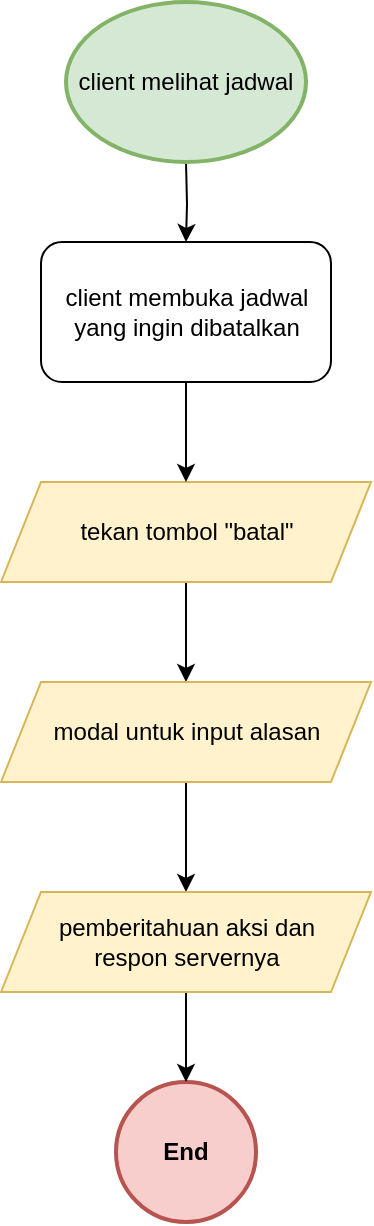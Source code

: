 <mxfile version="20.8.22" type="github">
  <diagram name="Page-1" id="C63a_Bhu5eEhYhmPnG0q">
    <mxGraphModel dx="1272" dy="864" grid="1" gridSize="10" guides="1" tooltips="1" connect="1" arrows="1" fold="1" page="1" pageScale="1" pageWidth="850" pageHeight="1100" math="0" shadow="0">
      <root>
        <mxCell id="0" />
        <mxCell id="1" parent="0" />
        <mxCell id="2c9n9-5uNI2oTbSOHDFP-1" value="End" style="ellipse;whiteSpace=wrap;html=1;aspect=fixed;fillColor=#f8cecc;strokeColor=#b85450;fontStyle=1;strokeWidth=2;" vertex="1" parent="1">
          <mxGeometry x="115" y="620" width="70" height="70" as="geometry" />
        </mxCell>
        <mxCell id="2c9n9-5uNI2oTbSOHDFP-2" value="" style="edgeStyle=orthogonalEdgeStyle;rounded=0;orthogonalLoop=1;jettySize=auto;html=1;" edge="1" parent="1" target="2c9n9-5uNI2oTbSOHDFP-6">
          <mxGeometry relative="1" as="geometry">
            <mxPoint x="150.0" y="160.0" as="sourcePoint" />
          </mxGeometry>
        </mxCell>
        <mxCell id="2c9n9-5uNI2oTbSOHDFP-3" value="" style="edgeStyle=orthogonalEdgeStyle;rounded=0;orthogonalLoop=1;jettySize=auto;html=1;" edge="1" parent="1" source="2c9n9-5uNI2oTbSOHDFP-4" target="2c9n9-5uNI2oTbSOHDFP-9">
          <mxGeometry relative="1" as="geometry" />
        </mxCell>
        <mxCell id="2c9n9-5uNI2oTbSOHDFP-4" value="tekan tombol &quot;batal&quot;" style="shape=parallelogram;perimeter=parallelogramPerimeter;whiteSpace=wrap;html=1;fixedSize=1;strokeWidth=1;fillColor=#fff2cc;strokeColor=#d6b656;" vertex="1" parent="1">
          <mxGeometry x="57.5" y="320" width="185" height="50" as="geometry" />
        </mxCell>
        <mxCell id="2c9n9-5uNI2oTbSOHDFP-5" value="" style="edgeStyle=orthogonalEdgeStyle;rounded=0;orthogonalLoop=1;jettySize=auto;html=1;entryX=0.5;entryY=0;entryDx=0;entryDy=0;" edge="1" parent="1" source="2c9n9-5uNI2oTbSOHDFP-6" target="2c9n9-5uNI2oTbSOHDFP-4">
          <mxGeometry relative="1" as="geometry">
            <mxPoint x="150" y="290" as="targetPoint" />
          </mxGeometry>
        </mxCell>
        <mxCell id="2c9n9-5uNI2oTbSOHDFP-6" value="client membuka jadwal&lt;br&gt;yang ingin dibatalkan" style="rounded=1;whiteSpace=wrap;html=1;fontSize=12;glass=0;strokeWidth=1;shadow=0;" vertex="1" parent="1">
          <mxGeometry x="77.5" y="200" width="145" height="70" as="geometry" />
        </mxCell>
        <mxCell id="2c9n9-5uNI2oTbSOHDFP-7" value="client melihat jadwal" style="ellipse;whiteSpace=wrap;html=1;fillColor=#d5e8d4;strokeColor=#82b366;strokeWidth=2;" vertex="1" parent="1">
          <mxGeometry x="90" y="80" width="120" height="80" as="geometry" />
        </mxCell>
        <mxCell id="2c9n9-5uNI2oTbSOHDFP-8" value="" style="edgeStyle=orthogonalEdgeStyle;rounded=0;orthogonalLoop=1;jettySize=auto;html=1;" edge="1" parent="1" source="2c9n9-5uNI2oTbSOHDFP-9" target="2c9n9-5uNI2oTbSOHDFP-11">
          <mxGeometry relative="1" as="geometry" />
        </mxCell>
        <mxCell id="2c9n9-5uNI2oTbSOHDFP-9" value="modal untuk input alasan" style="shape=parallelogram;perimeter=parallelogramPerimeter;whiteSpace=wrap;html=1;fixedSize=1;strokeWidth=1;fillColor=#fff2cc;strokeColor=#d6b656;" vertex="1" parent="1">
          <mxGeometry x="57.5" y="420" width="185" height="50" as="geometry" />
        </mxCell>
        <mxCell id="2c9n9-5uNI2oTbSOHDFP-10" value="" style="edgeStyle=orthogonalEdgeStyle;rounded=0;orthogonalLoop=1;jettySize=auto;html=1;" edge="1" parent="1" source="2c9n9-5uNI2oTbSOHDFP-11" target="2c9n9-5uNI2oTbSOHDFP-1">
          <mxGeometry relative="1" as="geometry" />
        </mxCell>
        <mxCell id="2c9n9-5uNI2oTbSOHDFP-11" value="pemberitahuan aksi dan&lt;br&gt;respon servernya" style="shape=parallelogram;perimeter=parallelogramPerimeter;whiteSpace=wrap;html=1;fixedSize=1;strokeWidth=1;fillColor=#fff2cc;strokeColor=#d6b656;" vertex="1" parent="1">
          <mxGeometry x="57.5" y="525" width="185" height="50" as="geometry" />
        </mxCell>
      </root>
    </mxGraphModel>
  </diagram>
</mxfile>
